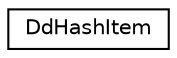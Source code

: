 digraph "Graphical Class Hierarchy"
{
  edge [fontname="Helvetica",fontsize="10",labelfontname="Helvetica",labelfontsize="10"];
  node [fontname="Helvetica",fontsize="10",shape=record];
  rankdir="LR";
  Node1 [label="DdHashItem",height=0.2,width=0.4,color="black", fillcolor="white", style="filled",URL="$structDdHashItem.html",tooltip="Local hash table item. "];
}
